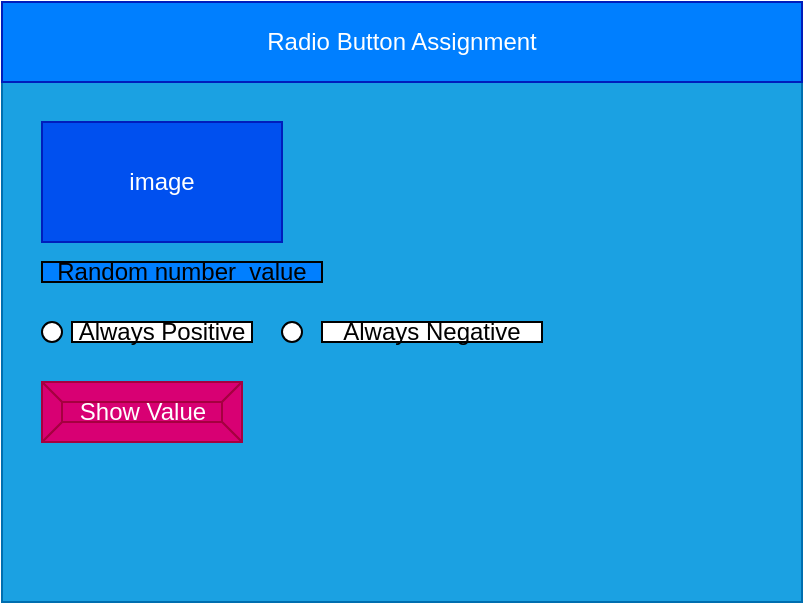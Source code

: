 <mxfile>
    <diagram id="pIaEtrtLPv3HG8r1JEND" name="Page-1">
        <mxGraphModel dx="903" dy="690" grid="1" gridSize="10" guides="1" tooltips="1" connect="1" arrows="1" fold="1" page="1" pageScale="1" pageWidth="850" pageHeight="1100" math="0" shadow="0">
            <root>
                <mxCell id="0"/>
                <mxCell id="1" parent="0"/>
                <mxCell id="2" value="" style="rounded=0;whiteSpace=wrap;html=1;fillColor=#1ba1e2;fontColor=#ffffff;strokeColor=#006EAF;" parent="1" vertex="1">
                    <mxGeometry x="80" y="80" width="400" height="300" as="geometry"/>
                </mxCell>
                <mxCell id="3" value="Radio Button Assignment" style="rounded=0;whiteSpace=wrap;html=1;fillColor=#007FFF;fontColor=#ffffff;strokeColor=#001DBC;" parent="1" vertex="1">
                    <mxGeometry x="80" y="80" width="400" height="40" as="geometry"/>
                </mxCell>
                <mxCell id="7" value="image" style="rounded=0;whiteSpace=wrap;html=1;fillColor=#0050ef;fontColor=#ffffff;strokeColor=#001DBC;" parent="1" vertex="1">
                    <mxGeometry x="100" y="140" width="120" height="60" as="geometry"/>
                </mxCell>
                <mxCell id="8" value="Random number&amp;nbsp; value" style="rounded=0;whiteSpace=wrap;html=1;fillColor=#007FFF;" parent="1" vertex="1">
                    <mxGeometry x="100" y="210" width="140" height="10" as="geometry"/>
                </mxCell>
                <mxCell id="13" value="" style="ellipse;whiteSpace=wrap;html=1;aspect=fixed;" vertex="1" parent="1">
                    <mxGeometry x="220" y="240" width="10" height="10" as="geometry"/>
                </mxCell>
                <mxCell id="14" value="Show Value" style="labelPosition=center;verticalLabelPosition=middle;align=center;html=1;shape=mxgraph.basic.button;dx=10;fillColor=#d80073;fontColor=#ffffff;strokeColor=#A50040;" vertex="1" parent="1">
                    <mxGeometry x="100" y="270" width="100" height="30" as="geometry"/>
                </mxCell>
                <mxCell id="15" value="" style="ellipse;whiteSpace=wrap;html=1;aspect=fixed;" vertex="1" parent="1">
                    <mxGeometry x="100" y="240" width="10" height="10" as="geometry"/>
                </mxCell>
                <mxCell id="23" value="Always Positive" style="rounded=0;whiteSpace=wrap;html=1;" vertex="1" parent="1">
                    <mxGeometry x="115" y="240" width="90" height="10" as="geometry"/>
                </mxCell>
                <mxCell id="24" value="Always Negative" style="rounded=0;whiteSpace=wrap;html=1;" vertex="1" parent="1">
                    <mxGeometry x="240" y="240" width="110" height="10" as="geometry"/>
                </mxCell>
            </root>
        </mxGraphModel>
    </diagram>
</mxfile>